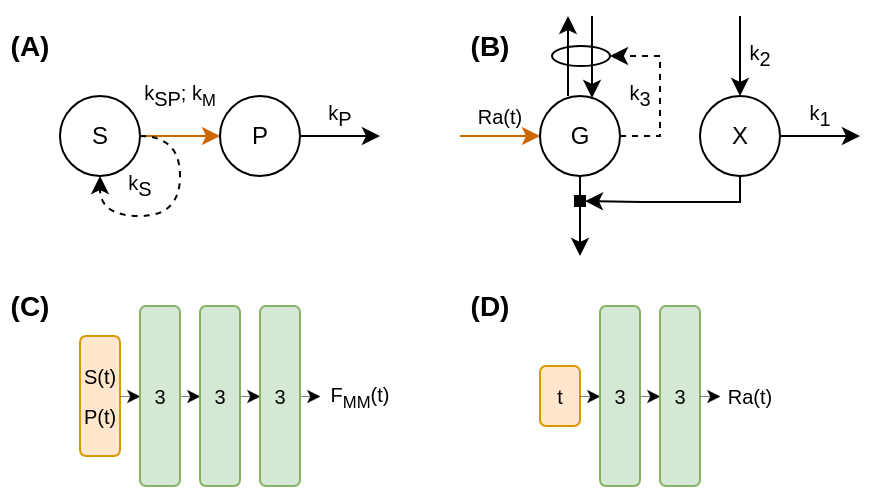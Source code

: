 <mxfile version="17.4.2" type="device"><diagram id="yFDj2S-d_ucOuyz71PPC" name="Page-1"><mxGraphModel dx="753" dy="649" grid="1" gridSize="10" guides="1" tooltips="1" connect="1" arrows="1" fold="1" page="1" pageScale="1" pageWidth="827" pageHeight="1169" math="0" shadow="0"><root><mxCell id="0"/><mxCell id="1" parent="0"/><mxCell id="CMnWXImlGAZ2cJqGCJX8-3" style="edgeStyle=orthogonalEdgeStyle;rounded=0;orthogonalLoop=1;jettySize=auto;html=1;exitX=1;exitY=0.5;exitDx=0;exitDy=0;entryX=0;entryY=0.5;entryDx=0;entryDy=0;strokeColor=#CC6600;" edge="1" parent="1" source="CMnWXImlGAZ2cJqGCJX8-1" target="CMnWXImlGAZ2cJqGCJX8-2"><mxGeometry relative="1" as="geometry"/></mxCell><mxCell id="CMnWXImlGAZ2cJqGCJX8-1" value="S" style="ellipse;whiteSpace=wrap;html=1;aspect=fixed;" vertex="1" parent="1"><mxGeometry x="80" y="80" width="40" height="40" as="geometry"/></mxCell><mxCell id="CMnWXImlGAZ2cJqGCJX8-4" style="edgeStyle=orthogonalEdgeStyle;rounded=0;orthogonalLoop=1;jettySize=auto;html=1;exitX=1;exitY=0.5;exitDx=0;exitDy=0;" edge="1" parent="1" source="CMnWXImlGAZ2cJqGCJX8-2"><mxGeometry relative="1" as="geometry"><mxPoint x="240" y="100" as="targetPoint"/></mxGeometry></mxCell><mxCell id="CMnWXImlGAZ2cJqGCJX8-2" value="P" style="ellipse;whiteSpace=wrap;html=1;aspect=fixed;" vertex="1" parent="1"><mxGeometry x="160" y="80" width="40" height="40" as="geometry"/></mxCell><mxCell id="CMnWXImlGAZ2cJqGCJX8-5" style="edgeStyle=orthogonalEdgeStyle;orthogonalLoop=1;jettySize=auto;html=1;exitX=1;exitY=0.5;exitDx=0;exitDy=0;entryX=0.5;entryY=1;entryDx=0;entryDy=0;curved=1;dashed=1;" edge="1" parent="1" source="CMnWXImlGAZ2cJqGCJX8-1" target="CMnWXImlGAZ2cJqGCJX8-1"><mxGeometry relative="1" as="geometry"><Array as="points"><mxPoint x="140" y="100"/><mxPoint x="140" y="140"/><mxPoint x="100" y="140"/></Array></mxGeometry></mxCell><mxCell id="CMnWXImlGAZ2cJqGCJX8-11" style="orthogonalLoop=1;jettySize=auto;html=1;exitX=0.5;exitY=1;exitDx=0;exitDy=0;startArrow=none;" edge="1" parent="1" source="CMnWXImlGAZ2cJqGCJX8-23"><mxGeometry relative="1" as="geometry"><mxPoint x="340" y="160" as="targetPoint"/></mxGeometry></mxCell><mxCell id="CMnWXImlGAZ2cJqGCJX8-14" style="rounded=0;orthogonalLoop=1;jettySize=auto;html=1;exitX=0.5;exitY=0;exitDx=0;exitDy=0;startArrow=classic;startFill=1;endArrow=none;endFill=0;" edge="1" parent="1"><mxGeometry relative="1" as="geometry"><mxPoint x="346" y="40" as="targetPoint"/><mxPoint x="346" y="81" as="sourcePoint"/></mxGeometry></mxCell><mxCell id="CMnWXImlGAZ2cJqGCJX8-15" style="rounded=0;orthogonalLoop=1;jettySize=auto;html=1;exitX=0.5;exitY=0;exitDx=0;exitDy=0;startArrow=none;startFill=0;endArrow=classic;endFill=1;" edge="1" parent="1"><mxGeometry relative="1" as="geometry"><mxPoint x="334" y="40" as="targetPoint"/><mxPoint x="334" y="80" as="sourcePoint"/></mxGeometry></mxCell><mxCell id="CMnWXImlGAZ2cJqGCJX8-16" style="edgeStyle=none;rounded=0;orthogonalLoop=1;jettySize=auto;html=1;exitX=0;exitY=0.5;exitDx=0;exitDy=0;startArrow=classic;startFill=1;endArrow=none;endFill=0;strokeColor=#CC6600;" edge="1" parent="1" source="CMnWXImlGAZ2cJqGCJX8-7"><mxGeometry relative="1" as="geometry"><mxPoint x="280" y="100.053" as="targetPoint"/></mxGeometry></mxCell><mxCell id="CMnWXImlGAZ2cJqGCJX8-19" style="edgeStyle=orthogonalEdgeStyle;rounded=0;orthogonalLoop=1;jettySize=auto;html=1;exitX=1;exitY=0.5;exitDx=0;exitDy=0;entryX=1;entryY=0.5;entryDx=0;entryDy=0;startArrow=none;startFill=0;endArrow=classic;endFill=1;strokeColor=#000000;dashed=1;" edge="1" parent="1" source="CMnWXImlGAZ2cJqGCJX8-7" target="CMnWXImlGAZ2cJqGCJX8-17"><mxGeometry relative="1" as="geometry"/></mxCell><mxCell id="CMnWXImlGAZ2cJqGCJX8-7" value="G" style="ellipse;whiteSpace=wrap;html=1;aspect=fixed;" vertex="1" parent="1"><mxGeometry x="320" y="80" width="40" height="40" as="geometry"/></mxCell><mxCell id="CMnWXImlGAZ2cJqGCJX8-8" style="edgeStyle=orthogonalEdgeStyle;rounded=0;orthogonalLoop=1;jettySize=auto;html=1;exitX=1;exitY=0.5;exitDx=0;exitDy=0;" edge="1" parent="1" source="CMnWXImlGAZ2cJqGCJX8-9"><mxGeometry relative="1" as="geometry"><mxPoint x="480" y="100" as="targetPoint"/></mxGeometry></mxCell><mxCell id="CMnWXImlGAZ2cJqGCJX8-13" style="rounded=0;orthogonalLoop=1;jettySize=auto;html=1;exitX=0.5;exitY=0;exitDx=0;exitDy=0;startArrow=classic;startFill=1;endArrow=none;endFill=0;" edge="1" parent="1" source="CMnWXImlGAZ2cJqGCJX8-9"><mxGeometry relative="1" as="geometry"><mxPoint x="420" y="40" as="targetPoint"/></mxGeometry></mxCell><mxCell id="CMnWXImlGAZ2cJqGCJX8-25" style="edgeStyle=orthogonalEdgeStyle;rounded=0;orthogonalLoop=1;jettySize=auto;html=1;exitX=0.5;exitY=1;exitDx=0;exitDy=0;entryX=1;entryY=0.5;entryDx=0;entryDy=0;fontSize=10;startArrow=none;startFill=0;endArrow=classic;endFill=1;strokeColor=#000000;" edge="1" parent="1" source="CMnWXImlGAZ2cJqGCJX8-9" target="CMnWXImlGAZ2cJqGCJX8-23"><mxGeometry relative="1" as="geometry"><Array as="points"><mxPoint x="420" y="133"/><mxPoint x="371" y="133"/></Array></mxGeometry></mxCell><mxCell id="CMnWXImlGAZ2cJqGCJX8-9" value="X" style="ellipse;whiteSpace=wrap;html=1;aspect=fixed;" vertex="1" parent="1"><mxGeometry x="400" y="80" width="40" height="40" as="geometry"/></mxCell><mxCell id="CMnWXImlGAZ2cJqGCJX8-17" value="" style="ellipse;whiteSpace=wrap;html=1;fillColor=none;" vertex="1" parent="1"><mxGeometry x="326" y="55" width="29" height="10" as="geometry"/></mxCell><mxCell id="CMnWXImlGAZ2cJqGCJX8-20" value="k&lt;sub style=&quot;font-size: 10px;&quot;&gt;1&lt;/sub&gt;" style="text;html=1;strokeColor=none;fillColor=none;align=center;verticalAlign=middle;whiteSpace=wrap;rounded=0;fontSize=10;" vertex="1" parent="1"><mxGeometry x="450" y="80" width="20" height="20" as="geometry"/></mxCell><mxCell id="CMnWXImlGAZ2cJqGCJX8-21" value="k&lt;sub style=&quot;font-size: 10px&quot;&gt;2&lt;/sub&gt;" style="text;html=1;strokeColor=none;fillColor=none;align=center;verticalAlign=middle;whiteSpace=wrap;rounded=0;fontSize=10;" vertex="1" parent="1"><mxGeometry x="420" y="50" width="20" height="20" as="geometry"/></mxCell><mxCell id="CMnWXImlGAZ2cJqGCJX8-22" value="k&lt;sub style=&quot;font-size: 10px&quot;&gt;3&lt;/sub&gt;" style="text;html=1;strokeColor=none;fillColor=none;align=center;verticalAlign=middle;whiteSpace=wrap;rounded=0;fontSize=10;" vertex="1" parent="1"><mxGeometry x="360" y="70" width="20" height="20" as="geometry"/></mxCell><mxCell id="CMnWXImlGAZ2cJqGCJX8-23" value="" style="whiteSpace=wrap;html=1;aspect=fixed;fontSize=10;fillColor=#000000;" vertex="1" parent="1"><mxGeometry x="337.5" y="130" width="5" height="5" as="geometry"/></mxCell><mxCell id="CMnWXImlGAZ2cJqGCJX8-24" value="" style="orthogonalLoop=1;jettySize=auto;html=1;exitX=0.5;exitY=1;exitDx=0;exitDy=0;endArrow=none;" edge="1" parent="1" source="CMnWXImlGAZ2cJqGCJX8-7" target="CMnWXImlGAZ2cJqGCJX8-23"><mxGeometry relative="1" as="geometry"><mxPoint x="340" y="160" as="targetPoint"/><mxPoint x="340" y="120" as="sourcePoint"/></mxGeometry></mxCell><mxCell id="CMnWXImlGAZ2cJqGCJX8-26" value="k&lt;sub style=&quot;font-size: 10px&quot;&gt;SP&lt;/sub&gt;&lt;span style=&quot;font-size: 10px&quot;&gt;; k&lt;sub&gt;M&lt;/sub&gt;&lt;/span&gt;" style="text;html=1;strokeColor=none;fillColor=none;align=center;verticalAlign=middle;whiteSpace=wrap;rounded=0;fontSize=10;" vertex="1" parent="1"><mxGeometry x="120" y="70" width="40" height="20" as="geometry"/></mxCell><mxCell id="CMnWXImlGAZ2cJqGCJX8-28" value="k&lt;sub style=&quot;font-size: 10px&quot;&gt;S&lt;/sub&gt;" style="text;html=1;strokeColor=none;fillColor=none;align=center;verticalAlign=middle;whiteSpace=wrap;rounded=0;fontSize=10;" vertex="1" parent="1"><mxGeometry x="110" y="115" width="20" height="20" as="geometry"/></mxCell><mxCell id="CMnWXImlGAZ2cJqGCJX8-29" value="k&lt;sub style=&quot;font-size: 10px&quot;&gt;P&lt;/sub&gt;" style="text;html=1;strokeColor=none;fillColor=none;align=center;verticalAlign=middle;whiteSpace=wrap;rounded=0;fontSize=10;" vertex="1" parent="1"><mxGeometry x="210" y="80" width="20" height="20" as="geometry"/></mxCell><mxCell id="CMnWXImlGAZ2cJqGCJX8-30" value="Ra(t)" style="text;html=1;strokeColor=none;fillColor=none;align=center;verticalAlign=middle;whiteSpace=wrap;rounded=0;fontSize=10;" vertex="1" parent="1"><mxGeometry x="290" y="80" width="20" height="20" as="geometry"/></mxCell><mxCell id="CMnWXImlGAZ2cJqGCJX8-31" value="" style="rounded=1;whiteSpace=wrap;html=1;fontSize=10;fillColor=#ffe6cc;strokeColor=#d79b00;rotation=90;" vertex="1" parent="1"><mxGeometry x="70" y="220" width="60" height="20" as="geometry"/></mxCell><mxCell id="CMnWXImlGAZ2cJqGCJX8-34" value="S(t)" style="text;html=1;strokeColor=none;fillColor=none;align=center;verticalAlign=middle;whiteSpace=wrap;rounded=0;fontSize=10;" vertex="1" parent="1"><mxGeometry x="90" y="210" width="20" height="20" as="geometry"/></mxCell><mxCell id="CMnWXImlGAZ2cJqGCJX8-49" style="edgeStyle=none;rounded=0;orthogonalLoop=1;jettySize=auto;html=1;exitX=1;exitY=0;exitDx=0;exitDy=0;entryX=0.5;entryY=1;entryDx=0;entryDy=0;fontSize=10;startArrow=none;startFill=0;endArrow=classic;endFill=1;strokeColor=#000000;strokeWidth=0.25;" edge="1" parent="1" source="CMnWXImlGAZ2cJqGCJX8-35" target="CMnWXImlGAZ2cJqGCJX8-46"><mxGeometry relative="1" as="geometry"/></mxCell><mxCell id="CMnWXImlGAZ2cJqGCJX8-35" value="P(t)" style="text;html=1;strokeColor=none;fillColor=none;align=center;verticalAlign=middle;whiteSpace=wrap;rounded=0;fontSize=10;" vertex="1" parent="1"><mxGeometry x="90" y="230" width="20" height="20" as="geometry"/></mxCell><mxCell id="CMnWXImlGAZ2cJqGCJX8-44" value="F&lt;sub&gt;MM&lt;/sub&gt;(t)" style="text;html=1;strokeColor=none;fillColor=none;align=center;verticalAlign=middle;whiteSpace=wrap;rounded=0;fontSize=10;" vertex="1" parent="1"><mxGeometry x="210" y="220" width="40" height="20" as="geometry"/></mxCell><mxCell id="CMnWXImlGAZ2cJqGCJX8-50" style="edgeStyle=none;rounded=0;orthogonalLoop=1;jettySize=auto;html=1;exitX=0.5;exitY=0;exitDx=0;exitDy=0;entryX=0.5;entryY=1;entryDx=0;entryDy=0;fontSize=10;startArrow=none;startFill=0;endArrow=classic;endFill=1;strokeColor=#000000;strokeWidth=0.25;" edge="1" parent="1" source="CMnWXImlGAZ2cJqGCJX8-46" target="CMnWXImlGAZ2cJqGCJX8-47"><mxGeometry relative="1" as="geometry"/></mxCell><mxCell id="CMnWXImlGAZ2cJqGCJX8-46" value="" style="rounded=1;whiteSpace=wrap;html=1;fontSize=10;fillColor=#d5e8d4;strokeColor=#82b366;rotation=90;flipH=0;flipV=1;" vertex="1" parent="1"><mxGeometry x="85" y="220" width="90" height="20" as="geometry"/></mxCell><mxCell id="CMnWXImlGAZ2cJqGCJX8-51" style="edgeStyle=none;rounded=0;orthogonalLoop=1;jettySize=auto;html=1;exitX=0.5;exitY=0;exitDx=0;exitDy=0;entryX=0.5;entryY=1;entryDx=0;entryDy=0;fontSize=10;startArrow=none;startFill=0;endArrow=classic;endFill=1;strokeColor=#000000;strokeWidth=0.25;" edge="1" parent="1" source="CMnWXImlGAZ2cJqGCJX8-47" target="CMnWXImlGAZ2cJqGCJX8-48"><mxGeometry relative="1" as="geometry"/></mxCell><mxCell id="CMnWXImlGAZ2cJqGCJX8-47" value="" style="rounded=1;whiteSpace=wrap;html=1;fontSize=10;fillColor=#d5e8d4;strokeColor=#82b366;rotation=90;flipH=0;" vertex="1" parent="1"><mxGeometry x="115" y="220" width="90" height="20" as="geometry"/></mxCell><mxCell id="CMnWXImlGAZ2cJqGCJX8-52" style="edgeStyle=none;rounded=0;orthogonalLoop=1;jettySize=auto;html=1;exitX=0.5;exitY=0;exitDx=0;exitDy=0;entryX=0;entryY=0.5;entryDx=0;entryDy=0;fontSize=10;startArrow=none;startFill=0;endArrow=classic;endFill=1;strokeColor=#000000;strokeWidth=0.25;" edge="1" parent="1" source="CMnWXImlGAZ2cJqGCJX8-48" target="CMnWXImlGAZ2cJqGCJX8-44"><mxGeometry relative="1" as="geometry"/></mxCell><mxCell id="CMnWXImlGAZ2cJqGCJX8-48" value="" style="rounded=1;whiteSpace=wrap;html=1;fontSize=10;fillColor=#d5e8d4;strokeColor=#82b366;rotation=90;flipH=0;" vertex="1" parent="1"><mxGeometry x="145" y="220" width="90" height="20" as="geometry"/></mxCell><mxCell id="CMnWXImlGAZ2cJqGCJX8-54" value="3" style="text;html=1;strokeColor=none;fillColor=none;align=center;verticalAlign=middle;whiteSpace=wrap;rounded=0;fontSize=10;" vertex="1" parent="1"><mxGeometry x="120" y="225" width="20" height="10" as="geometry"/></mxCell><mxCell id="CMnWXImlGAZ2cJqGCJX8-55" value="3" style="text;html=1;strokeColor=none;fillColor=none;align=center;verticalAlign=middle;whiteSpace=wrap;rounded=0;fontSize=10;" vertex="1" parent="1"><mxGeometry x="150" y="225" width="20" height="10" as="geometry"/></mxCell><mxCell id="CMnWXImlGAZ2cJqGCJX8-56" value="3" style="text;html=1;strokeColor=none;fillColor=none;align=center;verticalAlign=middle;whiteSpace=wrap;rounded=0;fontSize=10;" vertex="1" parent="1"><mxGeometry x="180" y="225" width="20" height="10" as="geometry"/></mxCell><mxCell id="CMnWXImlGAZ2cJqGCJX8-57" value="" style="rounded=1;whiteSpace=wrap;html=1;fontSize=10;fillColor=#ffe6cc;strokeColor=#d79b00;rotation=90;" vertex="1" parent="1"><mxGeometry x="315" y="220" width="30" height="20" as="geometry"/></mxCell><mxCell id="CMnWXImlGAZ2cJqGCJX8-58" value="t" style="text;html=1;strokeColor=none;fillColor=none;align=center;verticalAlign=middle;whiteSpace=wrap;rounded=0;fontSize=10;" vertex="1" parent="1"><mxGeometry x="320" y="220" width="20" height="20" as="geometry"/></mxCell><mxCell id="CMnWXImlGAZ2cJqGCJX8-59" style="edgeStyle=none;rounded=0;orthogonalLoop=1;jettySize=auto;html=1;exitX=1;exitY=0;exitDx=0;exitDy=0;entryX=0.5;entryY=1;entryDx=0;entryDy=0;fontSize=10;startArrow=none;startFill=0;endArrow=classic;endFill=1;strokeColor=#000000;strokeWidth=0.25;" edge="1" parent="1" target="CMnWXImlGAZ2cJqGCJX8-63"><mxGeometry relative="1" as="geometry"><mxPoint x="340" y="230" as="sourcePoint"/></mxGeometry></mxCell><mxCell id="CMnWXImlGAZ2cJqGCJX8-61" value="Ra(t)" style="text;html=1;strokeColor=none;fillColor=none;align=center;verticalAlign=middle;whiteSpace=wrap;rounded=0;fontSize=10;" vertex="1" parent="1"><mxGeometry x="410" y="220" width="30" height="20" as="geometry"/></mxCell><mxCell id="CMnWXImlGAZ2cJqGCJX8-62" style="edgeStyle=none;rounded=0;orthogonalLoop=1;jettySize=auto;html=1;exitX=0.5;exitY=0;exitDx=0;exitDy=0;entryX=0.5;entryY=1;entryDx=0;entryDy=0;fontSize=10;startArrow=none;startFill=0;endArrow=classic;endFill=1;strokeColor=#000000;strokeWidth=0.25;" edge="1" parent="1" source="CMnWXImlGAZ2cJqGCJX8-63" target="CMnWXImlGAZ2cJqGCJX8-65"><mxGeometry relative="1" as="geometry"/></mxCell><mxCell id="CMnWXImlGAZ2cJqGCJX8-63" value="" style="rounded=1;whiteSpace=wrap;html=1;fontSize=10;fillColor=#d5e8d4;strokeColor=#82b366;rotation=90;flipH=0;flipV=1;" vertex="1" parent="1"><mxGeometry x="315" y="220" width="90" height="20" as="geometry"/></mxCell><mxCell id="CMnWXImlGAZ2cJqGCJX8-65" value="" style="rounded=1;whiteSpace=wrap;html=1;fontSize=10;fillColor=#d5e8d4;strokeColor=#82b366;rotation=90;flipH=0;" vertex="1" parent="1"><mxGeometry x="345" y="220" width="90" height="20" as="geometry"/></mxCell><mxCell id="CMnWXImlGAZ2cJqGCJX8-68" value="3" style="text;html=1;strokeColor=none;fillColor=none;align=center;verticalAlign=middle;whiteSpace=wrap;rounded=0;fontSize=10;" vertex="1" parent="1"><mxGeometry x="350" y="225" width="20" height="10" as="geometry"/></mxCell><mxCell id="CMnWXImlGAZ2cJqGCJX8-71" style="edgeStyle=none;rounded=0;orthogonalLoop=1;jettySize=auto;html=1;exitX=1;exitY=0.5;exitDx=0;exitDy=0;entryX=0;entryY=0.5;entryDx=0;entryDy=0;fontSize=10;startArrow=none;startFill=0;endArrow=classic;endFill=1;strokeColor=#000000;strokeWidth=0.25;" edge="1" parent="1" source="CMnWXImlGAZ2cJqGCJX8-69" target="CMnWXImlGAZ2cJqGCJX8-61"><mxGeometry relative="1" as="geometry"/></mxCell><mxCell id="CMnWXImlGAZ2cJqGCJX8-69" value="3" style="text;html=1;strokeColor=none;fillColor=none;align=center;verticalAlign=middle;whiteSpace=wrap;rounded=0;fontSize=10;" vertex="1" parent="1"><mxGeometry x="380" y="225" width="20" height="10" as="geometry"/></mxCell><mxCell id="CMnWXImlGAZ2cJqGCJX8-73" value="&lt;b&gt;(A)&lt;/b&gt;" style="text;html=1;strokeColor=none;fillColor=none;align=center;verticalAlign=middle;whiteSpace=wrap;rounded=0;fontSize=14;" vertex="1" parent="1"><mxGeometry x="50" y="40" width="30" height="30" as="geometry"/></mxCell><mxCell id="CMnWXImlGAZ2cJqGCJX8-74" value="&lt;b&gt;(B)&lt;/b&gt;" style="text;html=1;strokeColor=none;fillColor=none;align=center;verticalAlign=middle;whiteSpace=wrap;rounded=0;fontSize=14;" vertex="1" parent="1"><mxGeometry x="280" y="40" width="30" height="30" as="geometry"/></mxCell><mxCell id="CMnWXImlGAZ2cJqGCJX8-75" value="&lt;b&gt;(C)&lt;/b&gt;" style="text;html=1;strokeColor=none;fillColor=none;align=center;verticalAlign=middle;whiteSpace=wrap;rounded=0;fontSize=14;" vertex="1" parent="1"><mxGeometry x="50" y="170" width="30" height="30" as="geometry"/></mxCell><mxCell id="CMnWXImlGAZ2cJqGCJX8-76" value="&lt;b&gt;(D)&lt;/b&gt;" style="text;html=1;strokeColor=none;fillColor=none;align=center;verticalAlign=middle;whiteSpace=wrap;rounded=0;fontSize=14;" vertex="1" parent="1"><mxGeometry x="280" y="170" width="30" height="30" as="geometry"/></mxCell></root></mxGraphModel></diagram></mxfile>